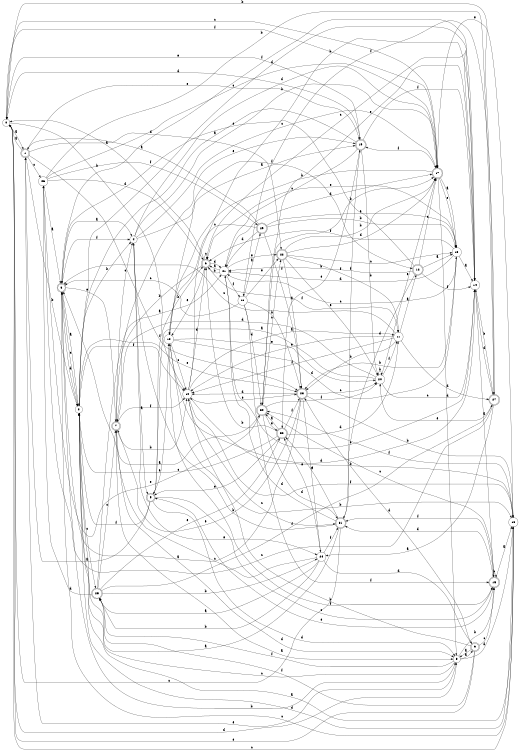 digraph n27_1 {
__start0 [label="" shape="none"];

rankdir=LR;
size="8,5";

s0 [style="filled", color="black", fillcolor="white" shape="circle", label="0"];
s1 [style="rounded,filled", color="black", fillcolor="white" shape="doublecircle", label="1"];
s2 [style="filled", color="black", fillcolor="white" shape="circle", label="2"];
s3 [style="rounded,filled", color="black", fillcolor="white" shape="doublecircle", label="3"];
s4 [style="filled", color="black", fillcolor="white" shape="circle", label="4"];
s5 [style="rounded,filled", color="black", fillcolor="white" shape="doublecircle", label="5"];
s6 [style="rounded,filled", color="black", fillcolor="white" shape="doublecircle", label="6"];
s7 [style="rounded,filled", color="black", fillcolor="white" shape="doublecircle", label="7"];
s8 [style="filled", color="black", fillcolor="white" shape="circle", label="8"];
s9 [style="rounded,filled", color="black", fillcolor="white" shape="doublecircle", label="9"];
s10 [style="filled", color="black", fillcolor="white" shape="circle", label="10"];
s11 [style="filled", color="black", fillcolor="white" shape="circle", label="11"];
s12 [style="rounded,filled", color="black", fillcolor="white" shape="doublecircle", label="12"];
s13 [style="filled", color="black", fillcolor="white" shape="circle", label="13"];
s14 [style="filled", color="black", fillcolor="white" shape="circle", label="14"];
s15 [style="rounded,filled", color="black", fillcolor="white" shape="doublecircle", label="15"];
s16 [style="filled", color="black", fillcolor="white" shape="circle", label="16"];
s17 [style="rounded,filled", color="black", fillcolor="white" shape="doublecircle", label="17"];
s18 [style="filled", color="black", fillcolor="white" shape="circle", label="18"];
s19 [style="rounded,filled", color="black", fillcolor="white" shape="doublecircle", label="19"];
s20 [style="filled", color="black", fillcolor="white" shape="circle", label="20"];
s21 [style="filled", color="black", fillcolor="white" shape="circle", label="21"];
s22 [style="rounded,filled", color="black", fillcolor="white" shape="doublecircle", label="22"];
s23 [style="rounded,filled", color="black", fillcolor="white" shape="doublecircle", label="23"];
s24 [style="filled", color="black", fillcolor="white" shape="circle", label="24"];
s25 [style="rounded,filled", color="black", fillcolor="white" shape="doublecircle", label="25"];
s26 [style="filled", color="black", fillcolor="white" shape="circle", label="26"];
s27 [style="rounded,filled", color="black", fillcolor="white" shape="doublecircle", label="27"];
s28 [style="filled", color="black", fillcolor="white" shape="circle", label="28"];
s29 [style="rounded,filled", color="black", fillcolor="white" shape="doublecircle", label="29"];
s30 [style="rounded,filled", color="black", fillcolor="white" shape="doublecircle", label="30"];
s31 [style="rounded,filled", color="black", fillcolor="white" shape="doublecircle", label="31"];
s32 [style="rounded,filled", color="black", fillcolor="white" shape="doublecircle", label="32"];
s0 -> s1 [label="a"];
s0 -> s10 [label="b"];
s0 -> s16 [label="c"];
s0 -> s8 [label="d"];
s0 -> s19 [label="e"];
s0 -> s17 [label="f"];
s1 -> s0 [label="a"];
s1 -> s2 [label="b"];
s1 -> s26 [label="c"];
s1 -> s22 [label="d"];
s1 -> s19 [label="e"];
s1 -> s23 [label="f"];
s2 -> s3 [label="a"];
s2 -> s4 [label="b"];
s2 -> s25 [label="c"];
s2 -> s14 [label="d"];
s2 -> s23 [label="e"];
s2 -> s10 [label="f"];
s3 -> s4 [label="a"];
s3 -> s8 [label="b"];
s3 -> s2 [label="c"];
s3 -> s2 [label="d"];
s3 -> s7 [label="e"];
s3 -> s4 [label="f"];
s4 -> s5 [label="a"];
s4 -> s17 [label="b"];
s4 -> s17 [label="c"];
s4 -> s17 [label="d"];
s4 -> s24 [label="e"];
s4 -> s12 [label="f"];
s5 -> s1 [label="a"];
s5 -> s6 [label="b"];
s5 -> s15 [label="c"];
s5 -> s8 [label="d"];
s5 -> s18 [label="e"];
s5 -> s2 [label="f"];
s6 -> s0 [label="a"];
s6 -> s7 [label="b"];
s6 -> s6 [label="c"];
s6 -> s21 [label="d"];
s6 -> s18 [label="e"];
s6 -> s11 [label="f"];
s7 -> s8 [label="a"];
s7 -> s10 [label="b"];
s7 -> s4 [label="c"];
s7 -> s8 [label="d"];
s7 -> s19 [label="e"];
s7 -> s10 [label="f"];
s8 -> s9 [label="a"];
s8 -> s15 [label="b"];
s8 -> s2 [label="c"];
s8 -> s16 [label="d"];
s8 -> s1 [label="e"];
s8 -> s25 [label="f"];
s9 -> s8 [label="a"];
s9 -> s10 [label="b"];
s9 -> s15 [label="c"];
s9 -> s23 [label="d"];
s9 -> s0 [label="e"];
s9 -> s25 [label="f"];
s10 -> s11 [label="a"];
s10 -> s14 [label="b"];
s10 -> s31 [label="c"];
s10 -> s6 [label="d"];
s10 -> s23 [label="e"];
s10 -> s16 [label="f"];
s11 -> s12 [label="a"];
s11 -> s23 [label="b"];
s11 -> s3 [label="c"];
s11 -> s27 [label="d"];
s11 -> s10 [label="e"];
s11 -> s10 [label="f"];
s12 -> s13 [label="a"];
s12 -> s21 [label="b"];
s12 -> s17 [label="c"];
s12 -> s31 [label="d"];
s12 -> s3 [label="e"];
s12 -> s14 [label="f"];
s13 -> s14 [label="a"];
s13 -> s23 [label="b"];
s13 -> s21 [label="c"];
s13 -> s21 [label="d"];
s13 -> s6 [label="e"];
s13 -> s6 [label="f"];
s14 -> s15 [label="a"];
s14 -> s27 [label="b"];
s14 -> s6 [label="c"];
s14 -> s18 [label="d"];
s14 -> s30 [label="e"];
s14 -> s3 [label="f"];
s15 -> s16 [label="a"];
s15 -> s15 [label="b"];
s15 -> s30 [label="c"];
s15 -> s31 [label="d"];
s15 -> s5 [label="e"];
s15 -> s31 [label="f"];
s16 -> s2 [label="a"];
s16 -> s10 [label="b"];
s16 -> s3 [label="c"];
s16 -> s2 [label="d"];
s16 -> s17 [label="e"];
s16 -> s30 [label="f"];
s17 -> s13 [label="a"];
s17 -> s18 [label="b"];
s17 -> s0 [label="c"];
s17 -> s8 [label="d"];
s17 -> s13 [label="e"];
s17 -> s19 [label="f"];
s18 -> s19 [label="a"];
s18 -> s16 [label="b"];
s18 -> s10 [label="c"];
s18 -> s13 [label="d"];
s18 -> s20 [label="e"];
s18 -> s15 [label="f"];
s19 -> s2 [label="a"];
s19 -> s20 [label="b"];
s19 -> s21 [label="c"];
s19 -> s0 [label="d"];
s19 -> s32 [label="e"];
s19 -> s14 [label="f"];
s20 -> s5 [label="a"];
s20 -> s20 [label="b"];
s20 -> s14 [label="c"];
s20 -> s7 [label="d"];
s20 -> s17 [label="e"];
s20 -> s11 [label="f"];
s21 -> s6 [label="a"];
s21 -> s6 [label="b"];
s21 -> s14 [label="c"];
s21 -> s17 [label="d"];
s21 -> s22 [label="e"];
s21 -> s28 [label="f"];
s22 -> s23 [label="a"];
s22 -> s17 [label="b"];
s22 -> s13 [label="c"];
s22 -> s17 [label="d"];
s22 -> s20 [label="e"];
s22 -> s11 [label="f"];
s23 -> s3 [label="a"];
s23 -> s16 [label="b"];
s23 -> s20 [label="c"];
s23 -> s10 [label="d"];
s23 -> s7 [label="e"];
s23 -> s24 [label="f"];
s24 -> s25 [label="a"];
s24 -> s25 [label="b"];
s24 -> s7 [label="c"];
s24 -> s9 [label="d"];
s24 -> s32 [label="e"];
s24 -> s31 [label="f"];
s25 -> s21 [label="a"];
s25 -> s24 [label="b"];
s25 -> s7 [label="c"];
s25 -> s26 [label="d"];
s25 -> s32 [label="e"];
s25 -> s27 [label="f"];
s26 -> s3 [label="a"];
s26 -> s27 [label="b"];
s26 -> s17 [label="c"];
s26 -> s6 [label="d"];
s26 -> s30 [label="e"];
s26 -> s29 [label="f"];
s27 -> s24 [label="a"];
s27 -> s0 [label="b"];
s27 -> s26 [label="c"];
s27 -> s14 [label="d"];
s27 -> s20 [label="e"];
s27 -> s28 [label="f"];
s28 -> s29 [label="a"];
s28 -> s23 [label="b"];
s28 -> s3 [label="c"];
s28 -> s30 [label="d"];
s28 -> s22 [label="e"];
s28 -> s15 [label="f"];
s29 -> s1 [label="a"];
s29 -> s13 [label="b"];
s29 -> s18 [label="c"];
s29 -> s21 [label="d"];
s29 -> s13 [label="e"];
s29 -> s23 [label="f"];
s30 -> s3 [label="a"];
s30 -> s17 [label="b"];
s30 -> s22 [label="c"];
s30 -> s31 [label="d"];
s30 -> s32 [label="e"];
s30 -> s20 [label="f"];
s31 -> s2 [label="a"];
s31 -> s4 [label="b"];
s31 -> s0 [label="c"];
s31 -> s21 [label="d"];
s31 -> s32 [label="e"];
s31 -> s19 [label="f"];
s32 -> s30 [label="a"];
s32 -> s6 [label="b"];
s32 -> s2 [label="c"];
s32 -> s11 [label="d"];
s32 -> s5 [label="e"];
s32 -> s23 [label="f"];

}